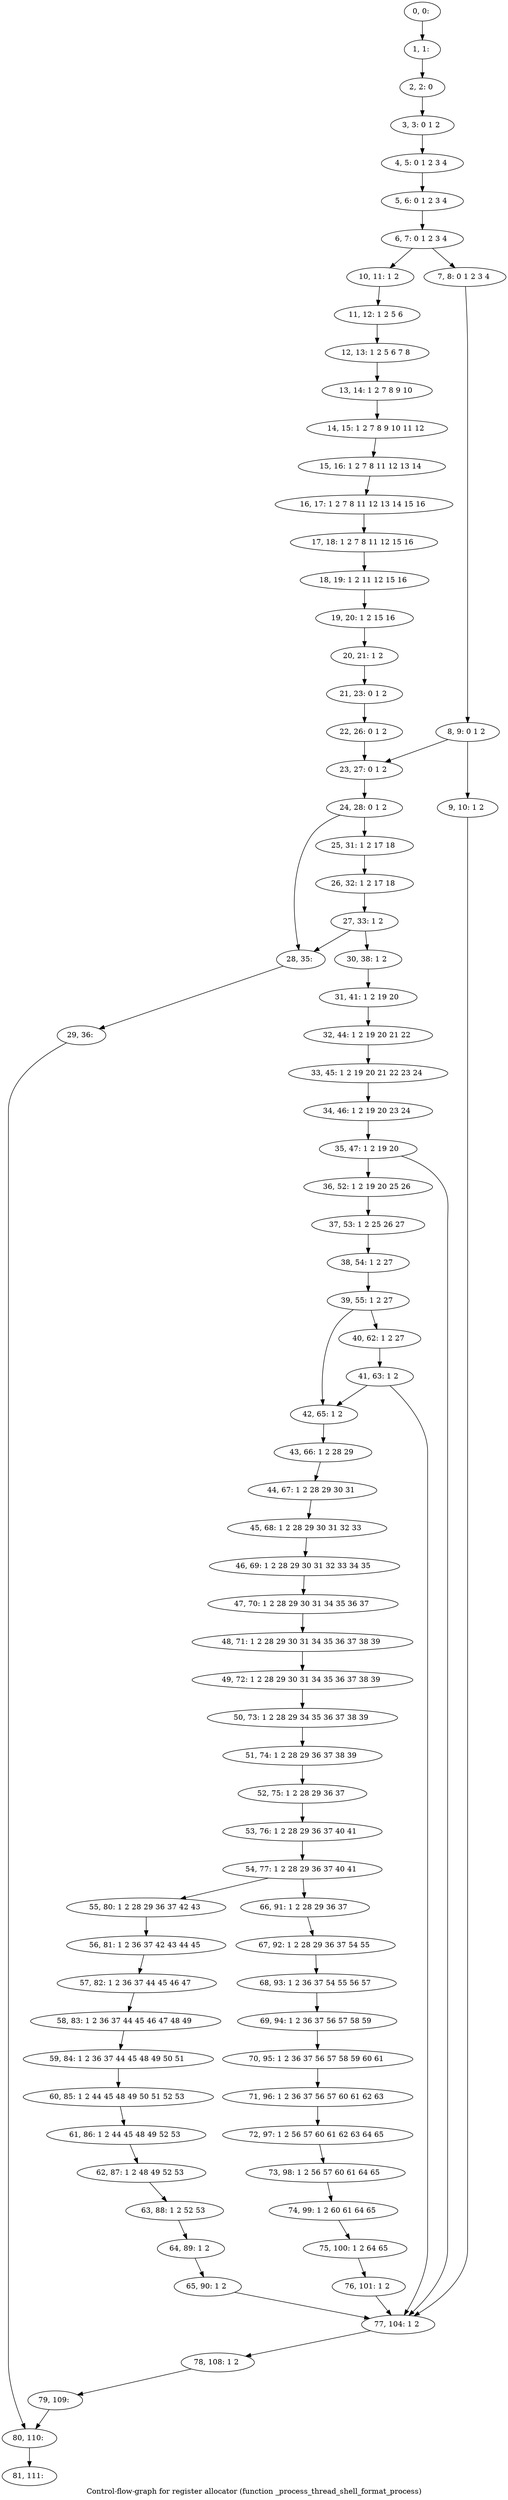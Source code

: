 digraph G {
graph [label="Control-flow-graph for register allocator (function _process_thread_shell_format_process)"]
0[label="0, 0: "];
1[label="1, 1: "];
2[label="2, 2: 0 "];
3[label="3, 3: 0 1 2 "];
4[label="4, 5: 0 1 2 3 4 "];
5[label="5, 6: 0 1 2 3 4 "];
6[label="6, 7: 0 1 2 3 4 "];
7[label="7, 8: 0 1 2 3 4 "];
8[label="8, 9: 0 1 2 "];
9[label="9, 10: 1 2 "];
10[label="10, 11: 1 2 "];
11[label="11, 12: 1 2 5 6 "];
12[label="12, 13: 1 2 5 6 7 8 "];
13[label="13, 14: 1 2 7 8 9 10 "];
14[label="14, 15: 1 2 7 8 9 10 11 12 "];
15[label="15, 16: 1 2 7 8 11 12 13 14 "];
16[label="16, 17: 1 2 7 8 11 12 13 14 15 16 "];
17[label="17, 18: 1 2 7 8 11 12 15 16 "];
18[label="18, 19: 1 2 11 12 15 16 "];
19[label="19, 20: 1 2 15 16 "];
20[label="20, 21: 1 2 "];
21[label="21, 23: 0 1 2 "];
22[label="22, 26: 0 1 2 "];
23[label="23, 27: 0 1 2 "];
24[label="24, 28: 0 1 2 "];
25[label="25, 31: 1 2 17 18 "];
26[label="26, 32: 1 2 17 18 "];
27[label="27, 33: 1 2 "];
28[label="28, 35: "];
29[label="29, 36: "];
30[label="30, 38: 1 2 "];
31[label="31, 41: 1 2 19 20 "];
32[label="32, 44: 1 2 19 20 21 22 "];
33[label="33, 45: 1 2 19 20 21 22 23 24 "];
34[label="34, 46: 1 2 19 20 23 24 "];
35[label="35, 47: 1 2 19 20 "];
36[label="36, 52: 1 2 19 20 25 26 "];
37[label="37, 53: 1 2 25 26 27 "];
38[label="38, 54: 1 2 27 "];
39[label="39, 55: 1 2 27 "];
40[label="40, 62: 1 2 27 "];
41[label="41, 63: 1 2 "];
42[label="42, 65: 1 2 "];
43[label="43, 66: 1 2 28 29 "];
44[label="44, 67: 1 2 28 29 30 31 "];
45[label="45, 68: 1 2 28 29 30 31 32 33 "];
46[label="46, 69: 1 2 28 29 30 31 32 33 34 35 "];
47[label="47, 70: 1 2 28 29 30 31 34 35 36 37 "];
48[label="48, 71: 1 2 28 29 30 31 34 35 36 37 38 39 "];
49[label="49, 72: 1 2 28 29 30 31 34 35 36 37 38 39 "];
50[label="50, 73: 1 2 28 29 34 35 36 37 38 39 "];
51[label="51, 74: 1 2 28 29 36 37 38 39 "];
52[label="52, 75: 1 2 28 29 36 37 "];
53[label="53, 76: 1 2 28 29 36 37 40 41 "];
54[label="54, 77: 1 2 28 29 36 37 40 41 "];
55[label="55, 80: 1 2 28 29 36 37 42 43 "];
56[label="56, 81: 1 2 36 37 42 43 44 45 "];
57[label="57, 82: 1 2 36 37 44 45 46 47 "];
58[label="58, 83: 1 2 36 37 44 45 46 47 48 49 "];
59[label="59, 84: 1 2 36 37 44 45 48 49 50 51 "];
60[label="60, 85: 1 2 44 45 48 49 50 51 52 53 "];
61[label="61, 86: 1 2 44 45 48 49 52 53 "];
62[label="62, 87: 1 2 48 49 52 53 "];
63[label="63, 88: 1 2 52 53 "];
64[label="64, 89: 1 2 "];
65[label="65, 90: 1 2 "];
66[label="66, 91: 1 2 28 29 36 37 "];
67[label="67, 92: 1 2 28 29 36 37 54 55 "];
68[label="68, 93: 1 2 36 37 54 55 56 57 "];
69[label="69, 94: 1 2 36 37 56 57 58 59 "];
70[label="70, 95: 1 2 36 37 56 57 58 59 60 61 "];
71[label="71, 96: 1 2 36 37 56 57 60 61 62 63 "];
72[label="72, 97: 1 2 56 57 60 61 62 63 64 65 "];
73[label="73, 98: 1 2 56 57 60 61 64 65 "];
74[label="74, 99: 1 2 60 61 64 65 "];
75[label="75, 100: 1 2 64 65 "];
76[label="76, 101: 1 2 "];
77[label="77, 104: 1 2 "];
78[label="78, 108: 1 2 "];
79[label="79, 109: "];
80[label="80, 110: "];
81[label="81, 111: "];
0->1 ;
1->2 ;
2->3 ;
3->4 ;
4->5 ;
5->6 ;
6->7 ;
6->10 ;
7->8 ;
8->9 ;
8->23 ;
9->77 ;
10->11 ;
11->12 ;
12->13 ;
13->14 ;
14->15 ;
15->16 ;
16->17 ;
17->18 ;
18->19 ;
19->20 ;
20->21 ;
21->22 ;
22->23 ;
23->24 ;
24->25 ;
24->28 ;
25->26 ;
26->27 ;
27->28 ;
27->30 ;
28->29 ;
29->80 ;
30->31 ;
31->32 ;
32->33 ;
33->34 ;
34->35 ;
35->36 ;
35->77 ;
36->37 ;
37->38 ;
38->39 ;
39->40 ;
39->42 ;
40->41 ;
41->42 ;
41->77 ;
42->43 ;
43->44 ;
44->45 ;
45->46 ;
46->47 ;
47->48 ;
48->49 ;
49->50 ;
50->51 ;
51->52 ;
52->53 ;
53->54 ;
54->55 ;
54->66 ;
55->56 ;
56->57 ;
57->58 ;
58->59 ;
59->60 ;
60->61 ;
61->62 ;
62->63 ;
63->64 ;
64->65 ;
65->77 ;
66->67 ;
67->68 ;
68->69 ;
69->70 ;
70->71 ;
71->72 ;
72->73 ;
73->74 ;
74->75 ;
75->76 ;
76->77 ;
77->78 ;
78->79 ;
79->80 ;
80->81 ;
}
